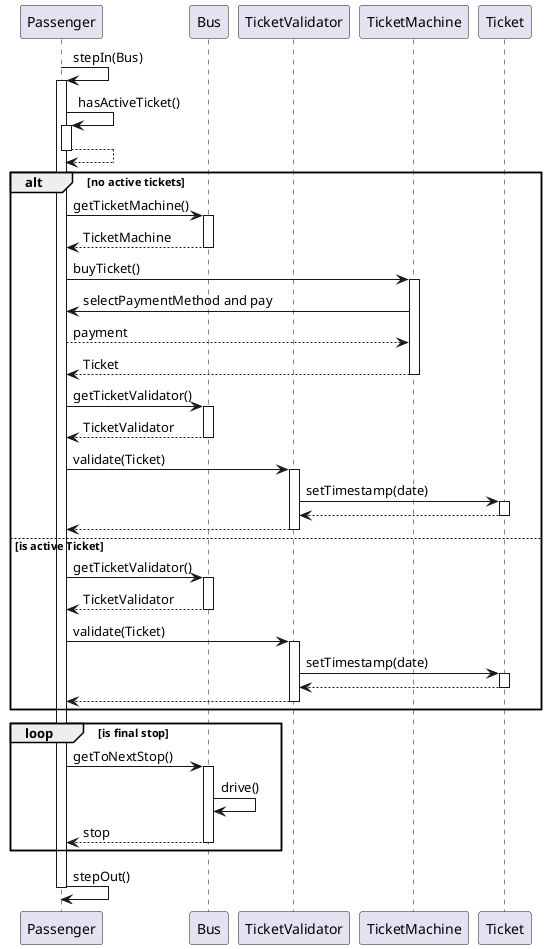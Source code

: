 @startuml "MPK Sequence Diagram"
participant Passenger
participant Bus
participant TicketValidator
participant TicketMachine


Passenger -> Passenger : stepIn(Bus)
activate Passenger
Passenger -> Passenger : hasActiveTicket()
activate Passenger
return

alt no active tickets
    Passenger -> Bus : getTicketMachine()
        activate Bus
    return TicketMachine
    Passenger -> TicketMachine : buyTicket()
        activate TicketMachine
        TicketMachine -> Passenger : selectPaymentMethod and pay
            Passenger --> TicketMachine : payment
        return Ticket
    Passenger -> Bus : getTicketValidator()
        activate Bus
    return TicketValidator
    Passenger -> TicketValidator : validate(Ticket)
        activate TicketValidator
        TicketValidator -> Ticket : setTimestamp(date)
            activate Ticket
        return
    return
else is active Ticket
    Passenger -> Bus : getTicketValidator()
    activate Bus
    return TicketValidator
    Passenger -> TicketValidator : validate(Ticket)
        activate TicketValidator
        TicketValidator -> Ticket : setTimestamp(date)
            activate Ticket
        return
    return
end

loop is final stop
    Passenger -> Bus : getToNextStop()
    activate Bus
    Bus -> Bus : drive()
    return stop
end 

Passenger -> Passenger : stepOut()
deactivate Passenger


@enduml